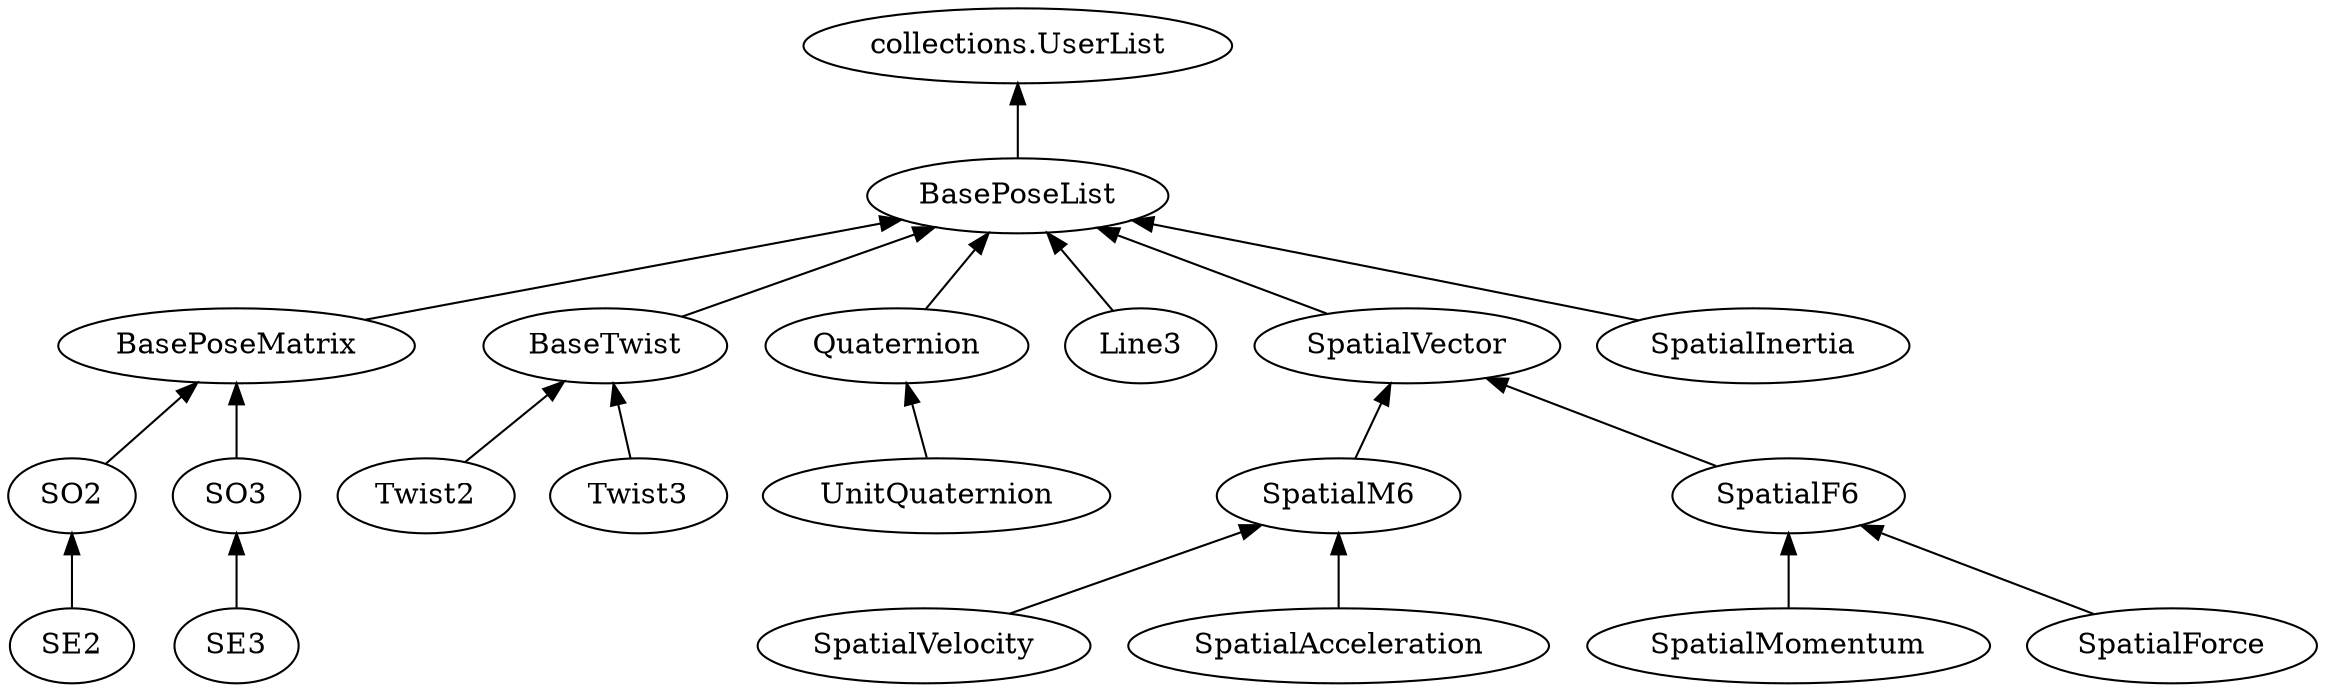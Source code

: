 # dot -Tpdf classes.dot > classes.pdf ; open classes.pdf
# dot -Tpng -Gdpi=150 -Nfontsize=20 -Nfontname=Roboto classes.dot > classes.png
digraph G {
	graph [rankdir=BT];
	BasePoseList -> "collections.UserList"
	BasePoseMatrix -> BasePoseList
	SO2 -> BasePoseMatrix
	SO3 -> BasePoseMatrix
	SE2 -> SO2
	SE3 -> SO3
	BaseTwist -> BasePoseList
	Twist2 -> BaseTwist
	Twist3 -> BaseTwist
	Quaternion -> BasePoseList
	UnitQuaternion -> Quaternion
	Line3 -> BasePoseList
	SpatialVector -> BasePoseList
	SpatialM6 -> SpatialVector
	SpatialF6 -> SpatialVector
	SpatialVelocity -> SpatialM6
	SpatialAcceleration -> SpatialM6
	SpatialMomentum -> SpatialF6
	SpatialForce -> SpatialF6
	SpatialInertia -> BasePoseList
}
